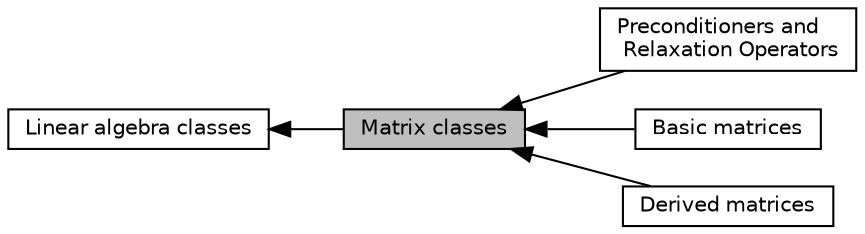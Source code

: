 digraph "Matrix classes"
{
  edge [fontname="Helvetica",fontsize="10",labelfontname="Helvetica",labelfontsize="10"];
  node [fontname="Helvetica",fontsize="10",shape=box];
  rankdir=LR;
  Node2 [label="Linear algebra classes",height=0.2,width=0.4,color="black", fillcolor="white", style="filled",URL="$group__LAC.html",tooltip="This module contains classes that involve linear algebra, i.e., those associated with matrices,..."];
  Node5 [label="Preconditioners and\l Relaxation Operators",height=0.2,width=0.4,color="black", fillcolor="white", style="filled",URL="$group__Preconditioners.html",tooltip=" "];
  Node3 [label="Basic matrices",height=0.2,width=0.4,color="black", fillcolor="white", style="filled",URL="$group__Matrix1.html",tooltip="These are the actual matrix classes provided by deal.II. It is possible to store values in them and r..."];
  Node4 [label="Derived matrices",height=0.2,width=0.4,color="black", fillcolor="white", style="filled",URL="$group__Matrix2.html",tooltip="These matrices are built on top of the basic matrices. They perform special operations using the inte..."];
  Node1 [label="Matrix classes",height=0.2,width=0.4,color="black", fillcolor="grey75", style="filled", fontcolor="black",tooltip="deal.II comes with a number of different matrix classes, tailored to the various purposes for which m..."];
  Node2->Node1 [shape=plaintext, dir="back", style="solid"];
  Node1->Node3 [shape=plaintext, dir="back", style="solid"];
  Node1->Node4 [shape=plaintext, dir="back", style="solid"];
  Node1->Node5 [shape=plaintext, dir="back", style="solid"];
}
